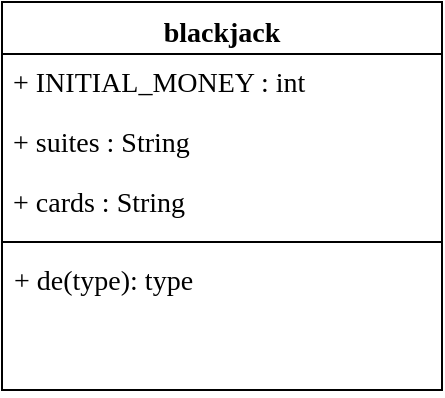 <mxfile version="17.1.2" type="github">
  <diagram id="C5RBs43oDa-KdzZeNtuy" name="Page-1">
    <mxGraphModel dx="678" dy="561" grid="1" gridSize="10" guides="1" tooltips="1" connect="1" arrows="1" fold="1" page="1" pageScale="1" pageWidth="827" pageHeight="1169" math="0" shadow="0">
      <root>
        <mxCell id="WIyWlLk6GJQsqaUBKTNV-0" />
        <mxCell id="WIyWlLk6GJQsqaUBKTNV-1" parent="WIyWlLk6GJQsqaUBKTNV-0" />
        <mxCell id="86hyNVgNyFr579L64Pvy-1" value="blackjack" style="swimlane;fontStyle=1;align=center;verticalAlign=top;childLayout=stackLayout;horizontal=1;startSize=26;horizontalStack=0;resizeParent=1;resizeParentMax=0;resizeLast=0;collapsible=1;marginBottom=0;fontFamily=Times New Roman;fontSize=14;" vertex="1" parent="WIyWlLk6GJQsqaUBKTNV-1">
          <mxGeometry x="180" y="270" width="220" height="194" as="geometry" />
        </mxCell>
        <mxCell id="86hyNVgNyFr579L64Pvy-7" value="&lt;span&gt;&amp;nbsp;+ INITIAL_MONEY :&amp;nbsp;int&amp;nbsp;&lt;/span&gt;" style="text;html=1;strokeColor=none;fillColor=none;align=left;verticalAlign=middle;whiteSpace=wrap;rounded=0;labelBackgroundColor=none;fontFamily=Times New Roman;fontSize=14;fontColor=default;" vertex="1" parent="86hyNVgNyFr579L64Pvy-1">
          <mxGeometry y="26" width="220" height="30" as="geometry" />
        </mxCell>
        <mxCell id="86hyNVgNyFr579L64Pvy-5" value="&lt;font style=&quot;font-size: 14px&quot;&gt;&amp;nbsp;+ suites : String&lt;/font&gt;" style="text;html=1;strokeColor=none;fillColor=none;align=left;verticalAlign=middle;whiteSpace=wrap;rounded=0;fontFamily=Times New Roman;fontSize=14;" vertex="1" parent="86hyNVgNyFr579L64Pvy-1">
          <mxGeometry y="56" width="220" height="30" as="geometry" />
        </mxCell>
        <mxCell id="86hyNVgNyFr579L64Pvy-6" value="&amp;nbsp;+ cards : String" style="text;html=1;strokeColor=none;fillColor=none;align=left;verticalAlign=middle;whiteSpace=wrap;rounded=0;fontFamily=Times New Roman;fontSize=14;" vertex="1" parent="86hyNVgNyFr579L64Pvy-1">
          <mxGeometry y="86" width="220" height="30" as="geometry" />
        </mxCell>
        <mxCell id="86hyNVgNyFr579L64Pvy-3" value="" style="line;strokeWidth=1;fillColor=none;align=left;verticalAlign=middle;spacingTop=-1;spacingLeft=3;spacingRight=3;rotatable=0;labelPosition=right;points=[];portConstraint=eastwest;fontFamily=Times New Roman;fontSize=14;" vertex="1" parent="86hyNVgNyFr579L64Pvy-1">
          <mxGeometry y="116" width="220" height="8" as="geometry" />
        </mxCell>
        <mxCell id="86hyNVgNyFr579L64Pvy-4" value="+ de(type): type" style="text;strokeColor=none;fillColor=none;align=left;verticalAlign=top;spacingLeft=4;spacingRight=4;overflow=hidden;rotatable=0;points=[[0,0.5],[1,0.5]];portConstraint=eastwest;fontFamily=Times New Roman;fontSize=14;" vertex="1" parent="86hyNVgNyFr579L64Pvy-1">
          <mxGeometry y="124" width="220" height="70" as="geometry" />
        </mxCell>
      </root>
    </mxGraphModel>
  </diagram>
</mxfile>
